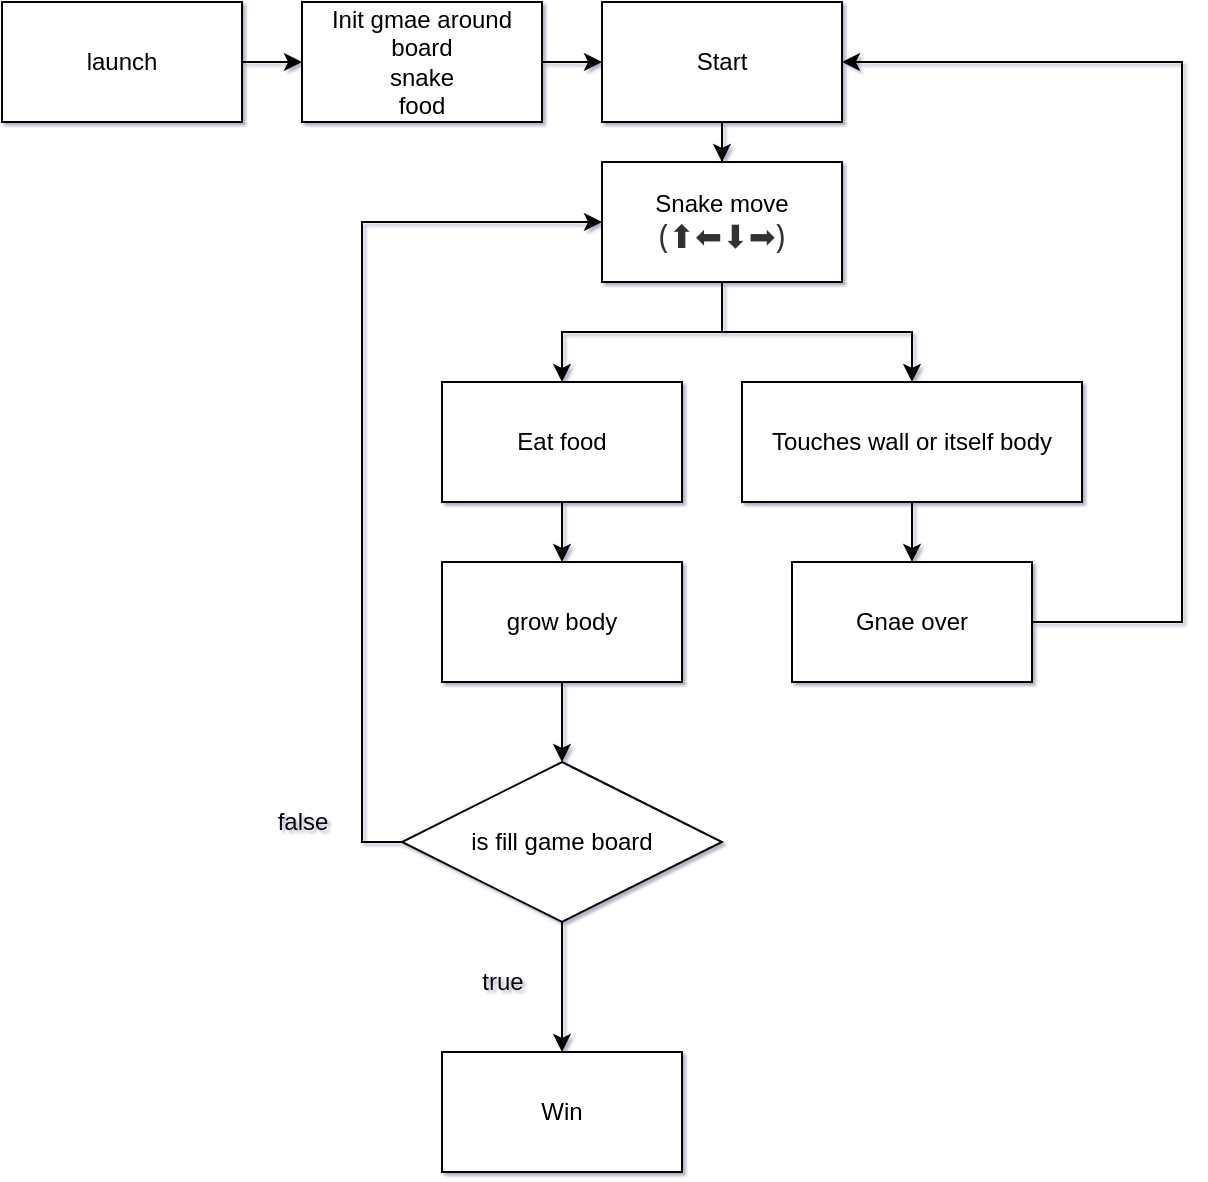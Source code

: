 <mxfile version="14.5.3" type="github">
  <diagram id="T4ArB0UmGZZgt-yyAWHZ" name="Page-1">
    <mxGraphModel dx="1426" dy="769" grid="1" gridSize="10" guides="1" tooltips="1" connect="1" arrows="1" fold="1" page="1" pageScale="1" pageWidth="827" pageHeight="1169" math="0" shadow="1">
      <root>
        <mxCell id="0" />
        <mxCell id="1" parent="0" />
        <mxCell id="9P-Vbe7PK4MzcDP2ter5-12" value="" style="edgeStyle=orthogonalEdgeStyle;rounded=0;orthogonalLoop=1;jettySize=auto;html=1;" edge="1" parent="1" source="9P-Vbe7PK4MzcDP2ter5-2" target="9P-Vbe7PK4MzcDP2ter5-3">
          <mxGeometry relative="1" as="geometry" />
        </mxCell>
        <mxCell id="9P-Vbe7PK4MzcDP2ter5-2" value="launch" style="rounded=0;whiteSpace=wrap;html=1;" vertex="1" parent="1">
          <mxGeometry x="60" y="60" width="120" height="60" as="geometry" />
        </mxCell>
        <mxCell id="9P-Vbe7PK4MzcDP2ter5-13" value="" style="edgeStyle=orthogonalEdgeStyle;rounded=0;orthogonalLoop=1;jettySize=auto;html=1;" edge="1" parent="1" source="9P-Vbe7PK4MzcDP2ter5-3" target="9P-Vbe7PK4MzcDP2ter5-4">
          <mxGeometry relative="1" as="geometry" />
        </mxCell>
        <mxCell id="9P-Vbe7PK4MzcDP2ter5-3" value="Init gmae around&lt;br&gt;board&lt;br&gt;snake&lt;br&gt;food" style="rounded=0;whiteSpace=wrap;html=1;" vertex="1" parent="1">
          <mxGeometry x="210" y="60" width="120" height="60" as="geometry" />
        </mxCell>
        <mxCell id="9P-Vbe7PK4MzcDP2ter5-14" value="" style="edgeStyle=orthogonalEdgeStyle;rounded=0;orthogonalLoop=1;jettySize=auto;html=1;" edge="1" parent="1" source="9P-Vbe7PK4MzcDP2ter5-4" target="9P-Vbe7PK4MzcDP2ter5-6">
          <mxGeometry relative="1" as="geometry" />
        </mxCell>
        <mxCell id="9P-Vbe7PK4MzcDP2ter5-4" value="Start" style="rounded=0;whiteSpace=wrap;html=1;" vertex="1" parent="1">
          <mxGeometry x="360" y="60" width="120" height="60" as="geometry" />
        </mxCell>
        <mxCell id="9P-Vbe7PK4MzcDP2ter5-15" value="" style="edgeStyle=orthogonalEdgeStyle;rounded=0;orthogonalLoop=1;jettySize=auto;html=1;" edge="1" parent="1" source="9P-Vbe7PK4MzcDP2ter5-6" target="9P-Vbe7PK4MzcDP2ter5-8">
          <mxGeometry relative="1" as="geometry" />
        </mxCell>
        <mxCell id="9P-Vbe7PK4MzcDP2ter5-16" style="edgeStyle=orthogonalEdgeStyle;rounded=0;orthogonalLoop=1;jettySize=auto;html=1;exitX=0.5;exitY=1;exitDx=0;exitDy=0;entryX=0.5;entryY=0;entryDx=0;entryDy=0;" edge="1" parent="1" source="9P-Vbe7PK4MzcDP2ter5-6" target="9P-Vbe7PK4MzcDP2ter5-7">
          <mxGeometry relative="1" as="geometry" />
        </mxCell>
        <mxCell id="9P-Vbe7PK4MzcDP2ter5-6" value="Snake move&lt;br&gt;&lt;span style=&quot;color: rgb(51 , 51 , 51) ; font-family: &amp;#34;open sans&amp;#34; , &amp;#34;clear sans&amp;#34; , &amp;#34;helvetica neue&amp;#34; , &amp;#34;helvetica&amp;#34; , &amp;#34;arial&amp;#34; , sans-serif ; font-size: 16px ; text-align: left ; background-color: rgb(255 , 255 , 255)&quot;&gt;(⬆⬅⬇➡)&lt;/span&gt;" style="rounded=0;whiteSpace=wrap;html=1;" vertex="1" parent="1">
          <mxGeometry x="360" y="140" width="120" height="60" as="geometry" />
        </mxCell>
        <mxCell id="9P-Vbe7PK4MzcDP2ter5-17" value="" style="edgeStyle=orthogonalEdgeStyle;rounded=0;orthogonalLoop=1;jettySize=auto;html=1;" edge="1" parent="1" source="9P-Vbe7PK4MzcDP2ter5-7" target="9P-Vbe7PK4MzcDP2ter5-10">
          <mxGeometry relative="1" as="geometry" />
        </mxCell>
        <mxCell id="9P-Vbe7PK4MzcDP2ter5-7" value="Eat food" style="rounded=0;whiteSpace=wrap;html=1;" vertex="1" parent="1">
          <mxGeometry x="280" y="250" width="120" height="60" as="geometry" />
        </mxCell>
        <mxCell id="9P-Vbe7PK4MzcDP2ter5-18" value="" style="edgeStyle=orthogonalEdgeStyle;rounded=0;orthogonalLoop=1;jettySize=auto;html=1;" edge="1" parent="1" source="9P-Vbe7PK4MzcDP2ter5-8" target="9P-Vbe7PK4MzcDP2ter5-11">
          <mxGeometry relative="1" as="geometry" />
        </mxCell>
        <mxCell id="9P-Vbe7PK4MzcDP2ter5-8" value="Touches wall or itself body" style="rounded=0;whiteSpace=wrap;html=1;" vertex="1" parent="1">
          <mxGeometry x="430" y="250" width="170" height="60" as="geometry" />
        </mxCell>
        <mxCell id="9P-Vbe7PK4MzcDP2ter5-23" value="" style="edgeStyle=orthogonalEdgeStyle;rounded=0;orthogonalLoop=1;jettySize=auto;html=1;" edge="1" parent="1" source="9P-Vbe7PK4MzcDP2ter5-10" target="9P-Vbe7PK4MzcDP2ter5-22">
          <mxGeometry relative="1" as="geometry" />
        </mxCell>
        <mxCell id="9P-Vbe7PK4MzcDP2ter5-10" value="grow body" style="rounded=0;whiteSpace=wrap;html=1;" vertex="1" parent="1">
          <mxGeometry x="280" y="340" width="120" height="60" as="geometry" />
        </mxCell>
        <mxCell id="9P-Vbe7PK4MzcDP2ter5-20" style="edgeStyle=orthogonalEdgeStyle;rounded=0;orthogonalLoop=1;jettySize=auto;html=1;exitX=1;exitY=0.5;exitDx=0;exitDy=0;entryX=1;entryY=0.5;entryDx=0;entryDy=0;" edge="1" parent="1" source="9P-Vbe7PK4MzcDP2ter5-11" target="9P-Vbe7PK4MzcDP2ter5-4">
          <mxGeometry relative="1" as="geometry">
            <Array as="points">
              <mxPoint x="650" y="370" />
              <mxPoint x="650" y="90" />
            </Array>
          </mxGeometry>
        </mxCell>
        <mxCell id="9P-Vbe7PK4MzcDP2ter5-11" value="Gnae over" style="rounded=0;whiteSpace=wrap;html=1;" vertex="1" parent="1">
          <mxGeometry x="455" y="340" width="120" height="60" as="geometry" />
        </mxCell>
        <mxCell id="9P-Vbe7PK4MzcDP2ter5-25" value="" style="edgeStyle=orthogonalEdgeStyle;rounded=0;orthogonalLoop=1;jettySize=auto;html=1;" edge="1" parent="1" source="9P-Vbe7PK4MzcDP2ter5-22" target="9P-Vbe7PK4MzcDP2ter5-24">
          <mxGeometry relative="1" as="geometry" />
        </mxCell>
        <mxCell id="9P-Vbe7PK4MzcDP2ter5-28" style="edgeStyle=orthogonalEdgeStyle;rounded=0;orthogonalLoop=1;jettySize=auto;html=1;exitX=0;exitY=0.5;exitDx=0;exitDy=0;entryX=0;entryY=0.5;entryDx=0;entryDy=0;" edge="1" parent="1" source="9P-Vbe7PK4MzcDP2ter5-22" target="9P-Vbe7PK4MzcDP2ter5-6">
          <mxGeometry relative="1" as="geometry" />
        </mxCell>
        <mxCell id="9P-Vbe7PK4MzcDP2ter5-22" value="&lt;span&gt;is fill game board&lt;/span&gt;" style="rhombus;whiteSpace=wrap;html=1;" vertex="1" parent="1">
          <mxGeometry x="260" y="440" width="160" height="80" as="geometry" />
        </mxCell>
        <mxCell id="9P-Vbe7PK4MzcDP2ter5-24" value="Win" style="whiteSpace=wrap;html=1;" vertex="1" parent="1">
          <mxGeometry x="280" y="585" width="120" height="60" as="geometry" />
        </mxCell>
        <mxCell id="9P-Vbe7PK4MzcDP2ter5-26" value="true" style="text;html=1;align=center;verticalAlign=middle;resizable=0;points=[];autosize=1;" vertex="1" parent="1">
          <mxGeometry x="290" y="540" width="40" height="20" as="geometry" />
        </mxCell>
        <mxCell id="9P-Vbe7PK4MzcDP2ter5-29" value="false" style="text;html=1;align=center;verticalAlign=middle;resizable=0;points=[];autosize=1;" vertex="1" parent="1">
          <mxGeometry x="190" y="460" width="40" height="20" as="geometry" />
        </mxCell>
      </root>
    </mxGraphModel>
  </diagram>
</mxfile>
